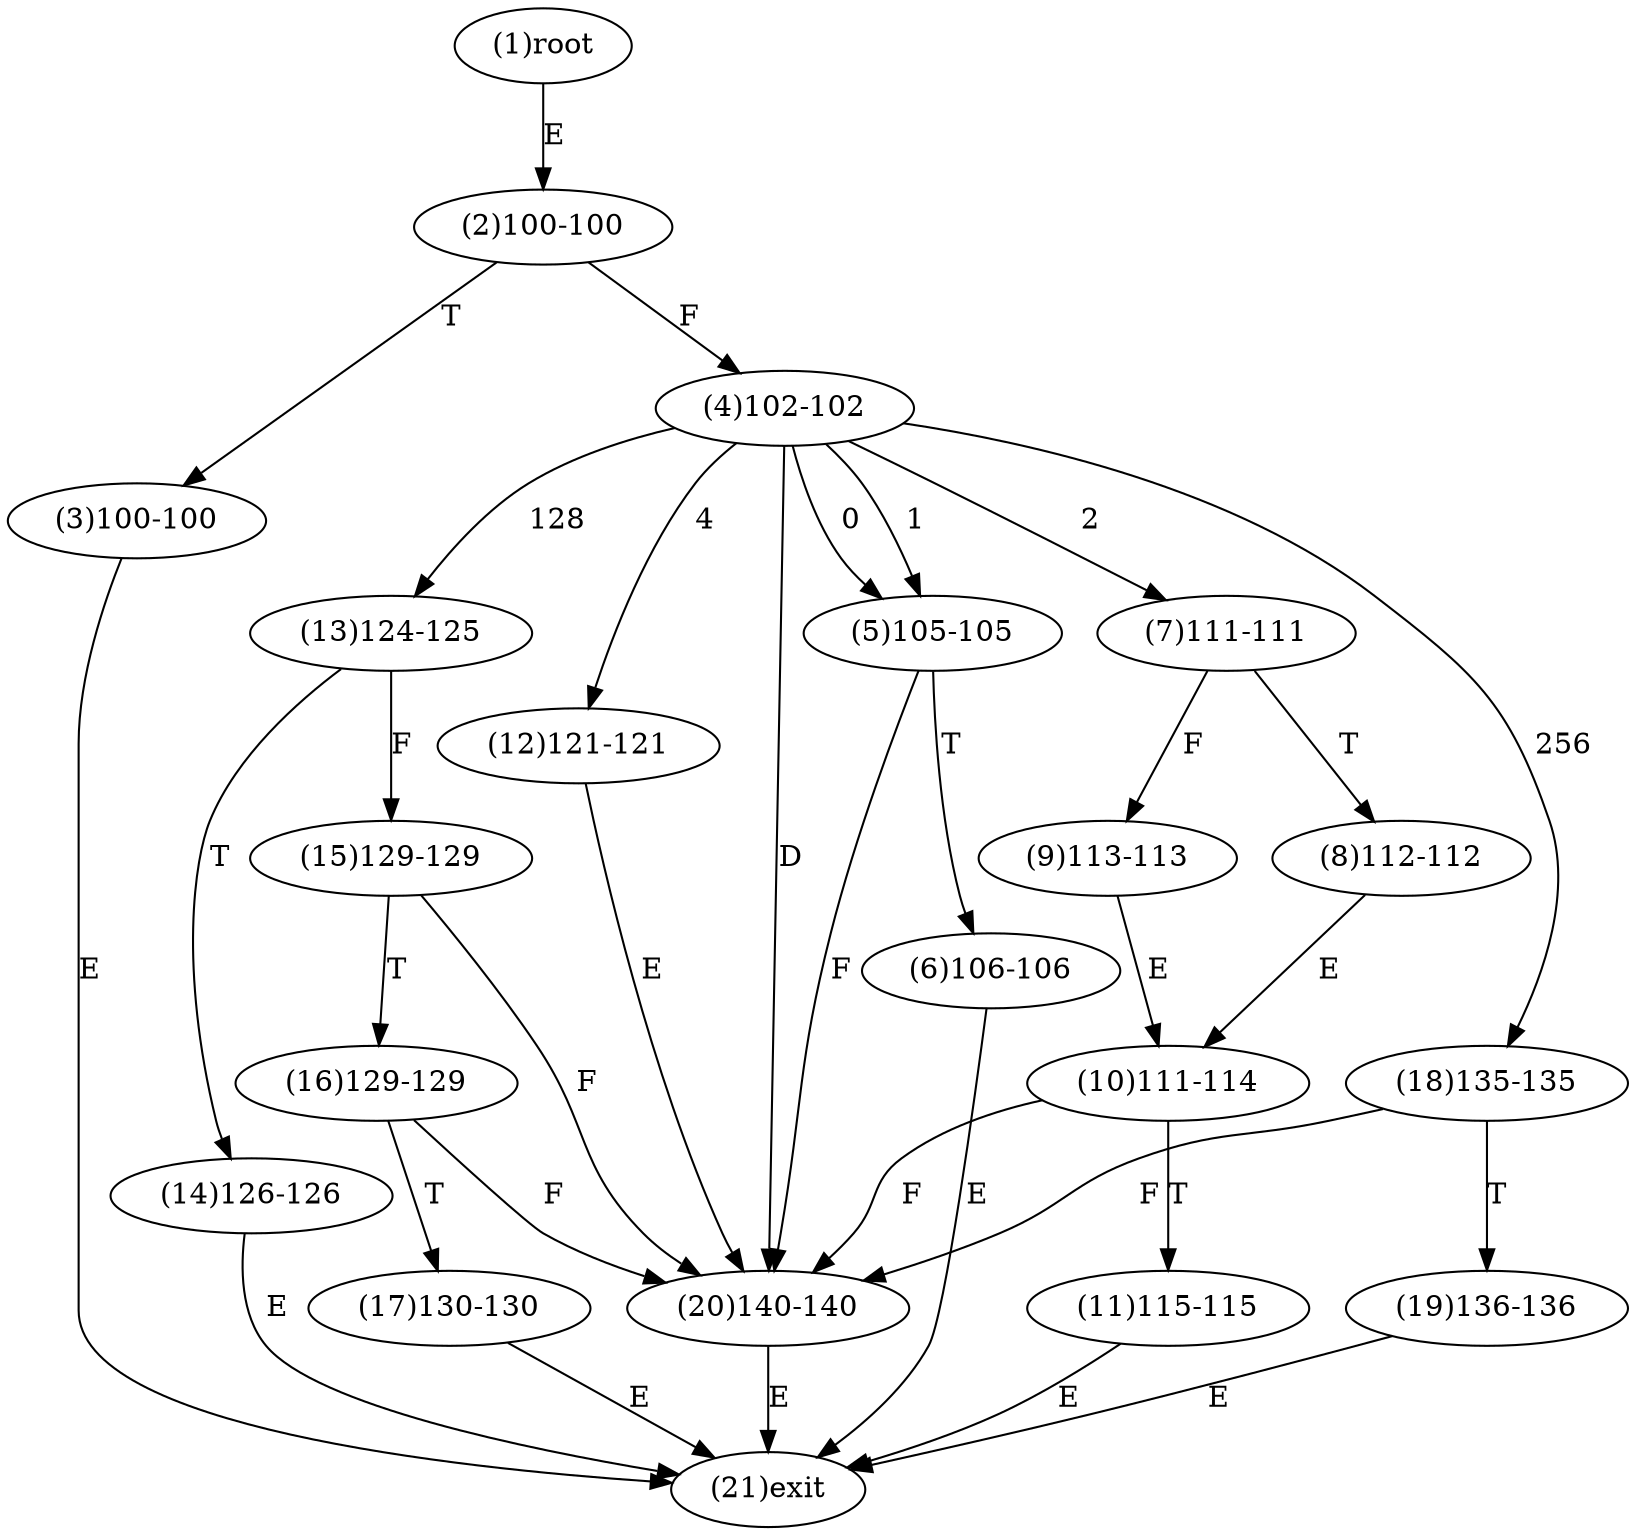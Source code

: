 digraph "" { 
1[ label="(1)root"];
2[ label="(2)100-100"];
3[ label="(3)100-100"];
4[ label="(4)102-102"];
5[ label="(5)105-105"];
6[ label="(6)106-106"];
7[ label="(7)111-111"];
8[ label="(8)112-112"];
9[ label="(9)113-113"];
10[ label="(10)111-114"];
11[ label="(11)115-115"];
12[ label="(12)121-121"];
13[ label="(13)124-125"];
14[ label="(14)126-126"];
15[ label="(15)129-129"];
17[ label="(17)130-130"];
16[ label="(16)129-129"];
19[ label="(19)136-136"];
18[ label="(18)135-135"];
21[ label="(21)exit"];
20[ label="(20)140-140"];
1->2[ label="E"];
2->4[ label="F"];
2->3[ label="T"];
3->21[ label="E"];
4->5[ label="0"];
4->5[ label="1"];
4->7[ label="2"];
4->12[ label="4"];
4->13[ label="128"];
4->18[ label="256"];
4->20[ label="D"];
5->20[ label="F"];
5->6[ label="T"];
6->21[ label="E"];
7->9[ label="F"];
7->8[ label="T"];
8->10[ label="E"];
9->10[ label="E"];
10->20[ label="F"];
10->11[ label="T"];
11->21[ label="E"];
12->20[ label="E"];
13->15[ label="F"];
13->14[ label="T"];
14->21[ label="E"];
15->20[ label="F"];
15->16[ label="T"];
16->20[ label="F"];
16->17[ label="T"];
17->21[ label="E"];
18->20[ label="F"];
18->19[ label="T"];
19->21[ label="E"];
20->21[ label="E"];
}